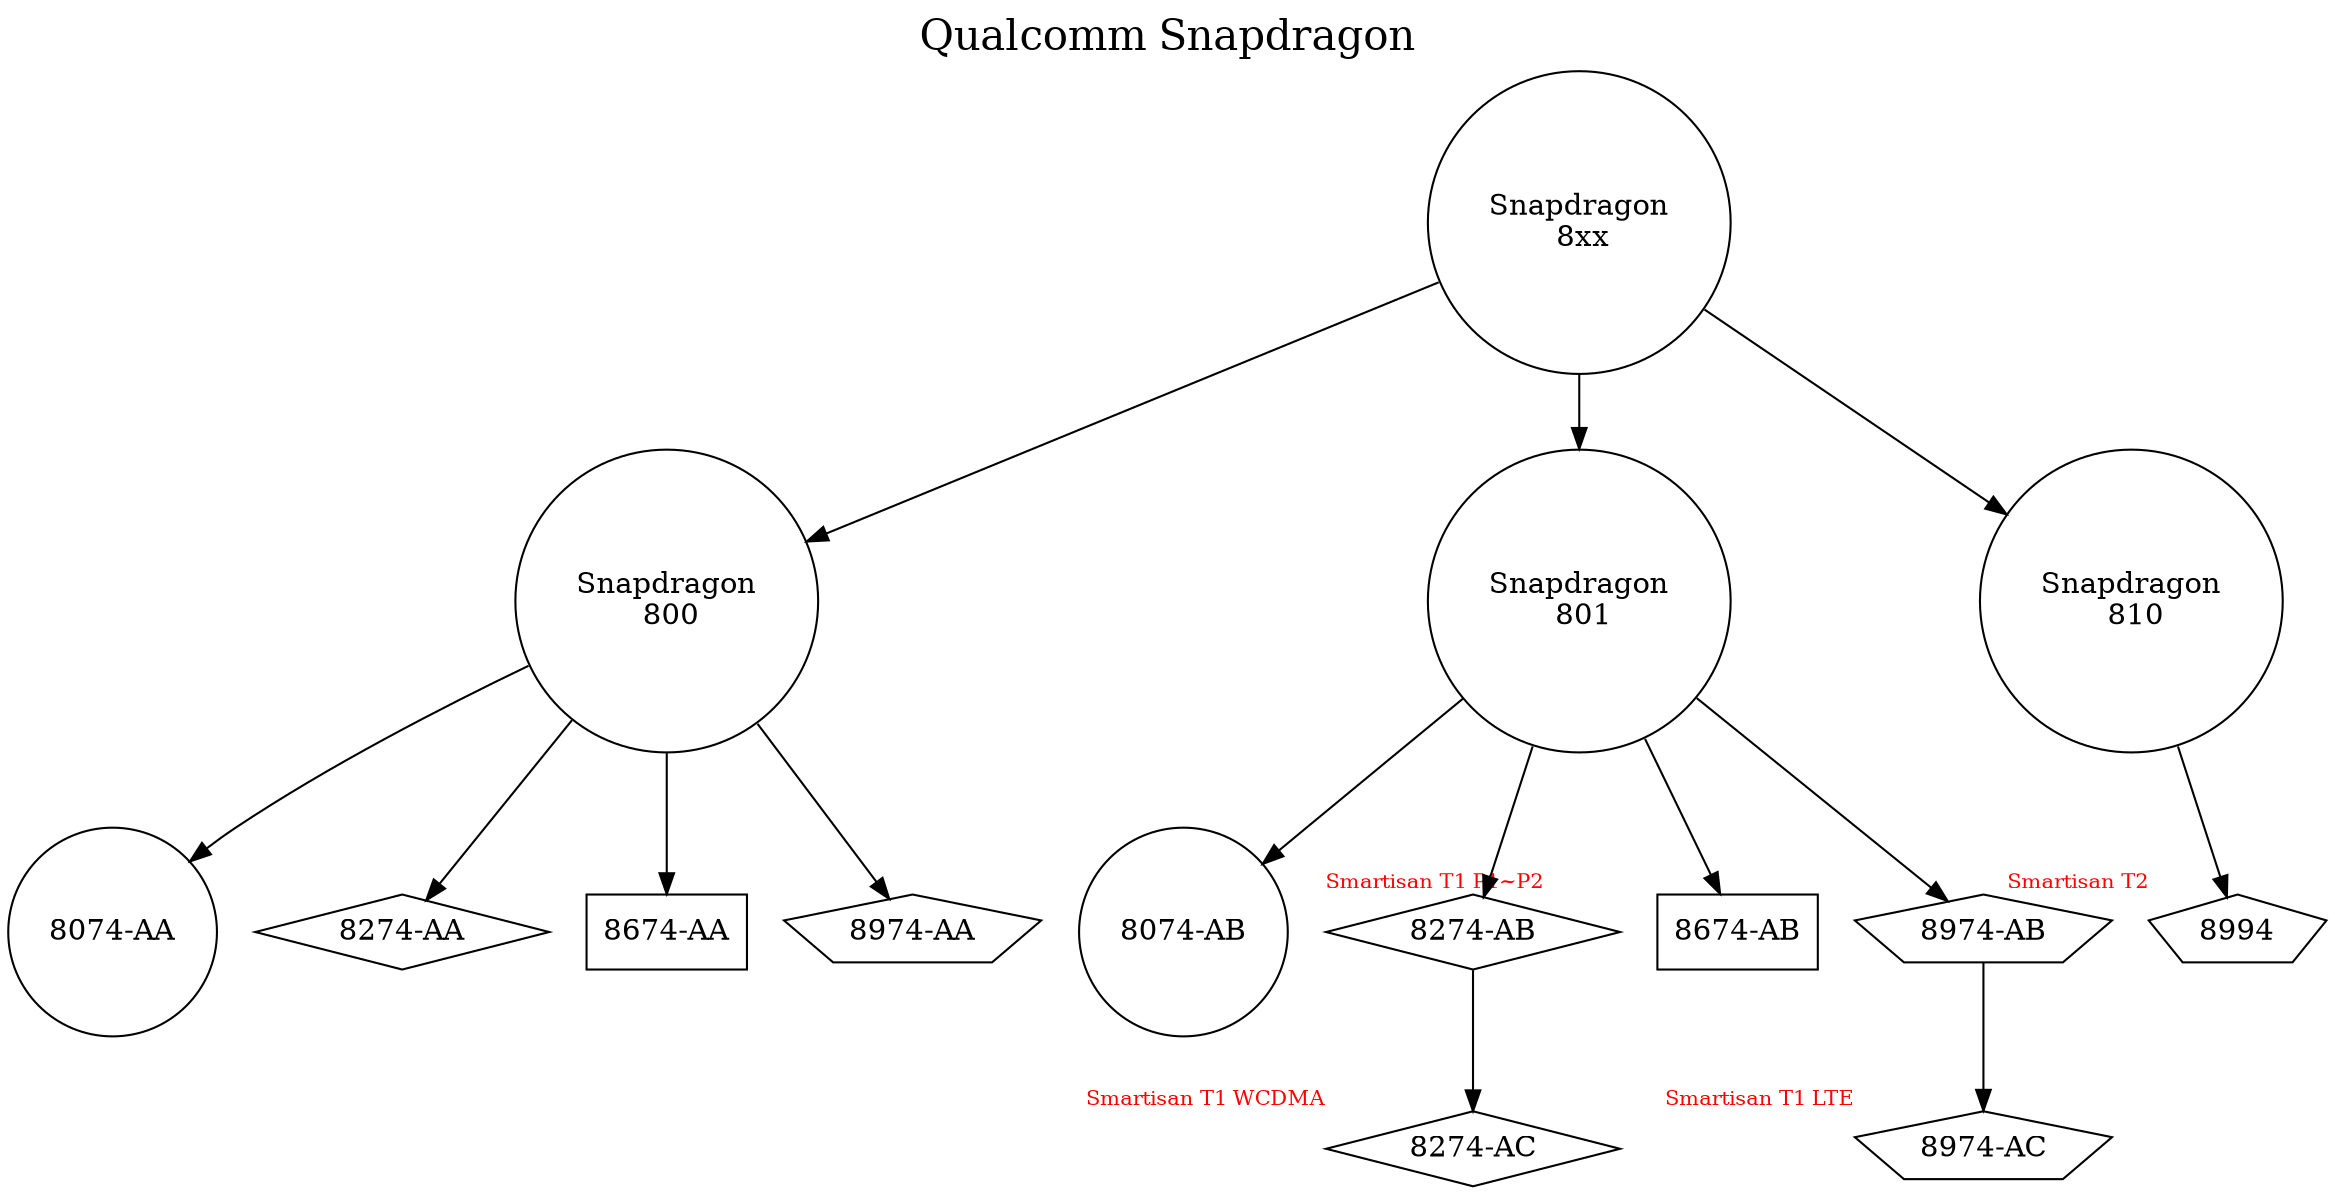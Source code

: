 digraph G{
label=<<FONT POINT-SIZE="20">Qualcomm Snapdragon</FONT>>;
forcelabels=true;
#labeljust=l;
labelloc=t;
mode=KK;
#rankdir=LR;

Snapdragon_800[shape=circle, label="Snapdragon\n 800"];

Snapdragon_801[shape=circle, label="Snapdragon\n 801"];
#Snapdragon_805[shape=circle, label="Snapdragon\n 805"];

Snapdragon_810[shape=circle, label="Snapdragon\n 810"];

Snapdragon_8xx[shape=circle, label="Snapdragon\n 8xx"];
Snapdragon_8xx->Snapdragon_801;
Snapdragon_8xx->Snapdragon_810;
Snapdragon_8xx->Snapdragon_800;
#Snapdragon_8xx->Snapdragon_805;
__8074AA[shape=circle, label="8074-AA"];

__8074AB[shape=circle, label="8074-AB"];
__8274AB[shape=diamond, label="8274-AB", xlabel=<<FONT COLOR='red' POINT-SIZE="10">Smartisan T1 P1~P2</FONT>>];
__8274AC[shape=diamond, label="8274-AC",xlabel=<<FONT COLOR='red' POINT-SIZE="10">Smartisan T1 WCDMA</FONT>>];
__8274AA[shape=diamond, label="8274-AA"];
__8674AA[shape=box, label="8674-AA"];

__8674AB[shape=box, label="8674-AB"];

__8974AC[shape=pentagon, label="8974-AC",xlabel=<<FONT COLOR='red' POINT-SIZE="10">Smartisan T1 LTE</FONT>>];
__8974AB[shape=pentagon, label="8974-AB"];

__8974AA[shape=pentagon, label="8974-AA"];

__8994[shape=pentagon, label="8994", xlabel=<<FONT COLOR='red' POINT-SIZE="10">Smartisan T2</FONT>>];


#Snapdragon_801->__8974AC;
Snapdragon_801->__8074AB;
Snapdragon_801->__8274AB;
Snapdragon_801->__8974AB;
Snapdragon_800->__8074AA;
Snapdragon_800->__8274AA;
Snapdragon_800->__8674AA;
Snapdragon_801->__8674AB;

Snapdragon_800->__8974AA;
#Snapdragon_801->__8274AC;
#Snapdragon_801->__8674AB;
__8974AB->__8974AC;
__8274AB->__8274AC;

Snapdragon_810->__8994;
{rank=same; __8074AB __8674AB __8974AB __8274AB}
{rank=same; __8074AA __8674AA __8974AA __8274AA}
{rank=same; __8274AC __8974AC}
{rank=same; Snapdragon_800 Snapdragon_801 Snapdragon_810}
}
